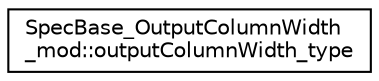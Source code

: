 digraph "Graphical Class Hierarchy"
{
 // LATEX_PDF_SIZE
  edge [fontname="Helvetica",fontsize="10",labelfontname="Helvetica",labelfontsize="10"];
  node [fontname="Helvetica",fontsize="10",shape=record];
  rankdir="LR";
  Node0 [label="SpecBase_OutputColumnWidth\l_mod::outputColumnWidth_type",height=0.2,width=0.4,color="black", fillcolor="white", style="filled",URL="$structSpecBase__OutputColumnWidth__mod_1_1outputColumnWidth__type.html",tooltip=" "];
}
